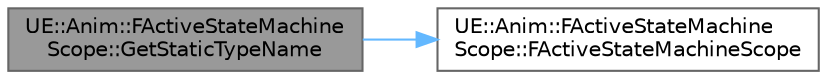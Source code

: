digraph "UE::Anim::FActiveStateMachineScope::GetStaticTypeName"
{
 // INTERACTIVE_SVG=YES
 // LATEX_PDF_SIZE
  bgcolor="transparent";
  edge [fontname=Helvetica,fontsize=10,labelfontname=Helvetica,labelfontsize=10];
  node [fontname=Helvetica,fontsize=10,shape=box,height=0.2,width=0.4];
  rankdir="LR";
  Node1 [id="Node000001",label="UE::Anim::FActiveStateMachine\lScope::GetStaticTypeName",height=0.2,width=0.4,color="gray40", fillcolor="grey60", style="filled", fontcolor="black",tooltip=" "];
  Node1 -> Node2 [id="edge1_Node000001_Node000002",color="steelblue1",style="solid",tooltip=" "];
  Node2 [id="Node000002",label="UE::Anim::FActiveStateMachine\lScope::FActiveStateMachineScope",height=0.2,width=0.4,color="grey40", fillcolor="white", style="filled",URL="$dc/ddf/classUE_1_1Anim_1_1FActiveStateMachineScope.html#a2f4ef4e0a50645d3a30e3b72e6a4afbb",tooltip=" "];
}
